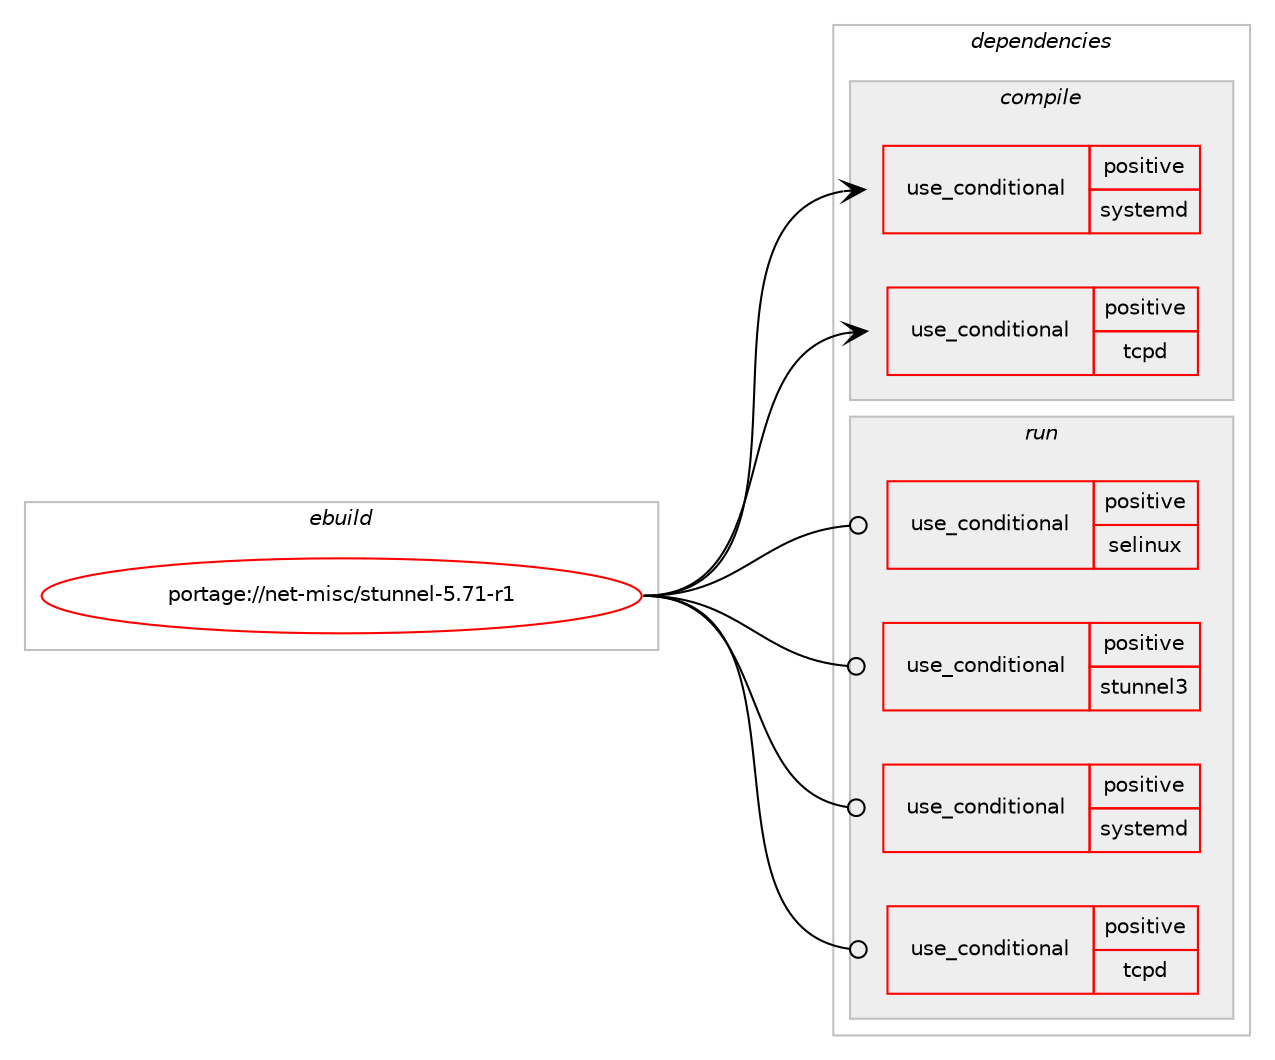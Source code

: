 digraph prolog {

# *************
# Graph options
# *************

newrank=true;
concentrate=true;
compound=true;
graph [rankdir=LR,fontname=Helvetica,fontsize=10,ranksep=1.5];#, ranksep=2.5, nodesep=0.2];
edge  [arrowhead=vee];
node  [fontname=Helvetica,fontsize=10];

# **********
# The ebuild
# **********

subgraph cluster_leftcol {
color=gray;
rank=same;
label=<<i>ebuild</i>>;
id [label="portage://net-misc/stunnel-5.71-r1", color=red, width=4, href="../net-misc/stunnel-5.71-r1.svg"];
}

# ****************
# The dependencies
# ****************

subgraph cluster_midcol {
color=gray;
label=<<i>dependencies</i>>;
subgraph cluster_compile {
fillcolor="#eeeeee";
style=filled;
label=<<i>compile</i>>;
subgraph cond6809 {
dependency10211 [label=<<TABLE BORDER="0" CELLBORDER="1" CELLSPACING="0" CELLPADDING="4"><TR><TD ROWSPAN="3" CELLPADDING="10">use_conditional</TD></TR><TR><TD>positive</TD></TR><TR><TD>systemd</TD></TR></TABLE>>, shape=none, color=red];
# *** BEGIN UNKNOWN DEPENDENCY TYPE (TODO) ***
# dependency10211 -> package_dependency(portage://net-misc/stunnel-5.71-r1,install,no,sys-apps,systemd,none,[,,],any_same_slot,[])
# *** END UNKNOWN DEPENDENCY TYPE (TODO) ***

}
id:e -> dependency10211:w [weight=20,style="solid",arrowhead="vee"];
subgraph cond6810 {
dependency10212 [label=<<TABLE BORDER="0" CELLBORDER="1" CELLSPACING="0" CELLPADDING="4"><TR><TD ROWSPAN="3" CELLPADDING="10">use_conditional</TD></TR><TR><TD>positive</TD></TR><TR><TD>tcpd</TD></TR></TABLE>>, shape=none, color=red];
# *** BEGIN UNKNOWN DEPENDENCY TYPE (TODO) ***
# dependency10212 -> package_dependency(portage://net-misc/stunnel-5.71-r1,install,no,sys-apps,tcp-wrappers,none,[,,],[],[])
# *** END UNKNOWN DEPENDENCY TYPE (TODO) ***

}
id:e -> dependency10212:w [weight=20,style="solid",arrowhead="vee"];
# *** BEGIN UNKNOWN DEPENDENCY TYPE (TODO) ***
# id -> package_dependency(portage://net-misc/stunnel-5.71-r1,install,no,dev-libs,openssl,none,[,,],any_same_slot,[])
# *** END UNKNOWN DEPENDENCY TYPE (TODO) ***

}
subgraph cluster_compileandrun {
fillcolor="#eeeeee";
style=filled;
label=<<i>compile and run</i>>;
}
subgraph cluster_run {
fillcolor="#eeeeee";
style=filled;
label=<<i>run</i>>;
subgraph cond6811 {
dependency10213 [label=<<TABLE BORDER="0" CELLBORDER="1" CELLSPACING="0" CELLPADDING="4"><TR><TD ROWSPAN="3" CELLPADDING="10">use_conditional</TD></TR><TR><TD>positive</TD></TR><TR><TD>selinux</TD></TR></TABLE>>, shape=none, color=red];
# *** BEGIN UNKNOWN DEPENDENCY TYPE (TODO) ***
# dependency10213 -> package_dependency(portage://net-misc/stunnel-5.71-r1,run,no,sec-policy,selinux-stunnel,none,[,,],[],[])
# *** END UNKNOWN DEPENDENCY TYPE (TODO) ***

}
id:e -> dependency10213:w [weight=20,style="solid",arrowhead="odot"];
subgraph cond6812 {
dependency10214 [label=<<TABLE BORDER="0" CELLBORDER="1" CELLSPACING="0" CELLPADDING="4"><TR><TD ROWSPAN="3" CELLPADDING="10">use_conditional</TD></TR><TR><TD>positive</TD></TR><TR><TD>stunnel3</TD></TR></TABLE>>, shape=none, color=red];
# *** BEGIN UNKNOWN DEPENDENCY TYPE (TODO) ***
# dependency10214 -> package_dependency(portage://net-misc/stunnel-5.71-r1,run,no,dev-lang,perl,none,[,,],[],[])
# *** END UNKNOWN DEPENDENCY TYPE (TODO) ***

}
id:e -> dependency10214:w [weight=20,style="solid",arrowhead="odot"];
subgraph cond6813 {
dependency10215 [label=<<TABLE BORDER="0" CELLBORDER="1" CELLSPACING="0" CELLPADDING="4"><TR><TD ROWSPAN="3" CELLPADDING="10">use_conditional</TD></TR><TR><TD>positive</TD></TR><TR><TD>systemd</TD></TR></TABLE>>, shape=none, color=red];
# *** BEGIN UNKNOWN DEPENDENCY TYPE (TODO) ***
# dependency10215 -> package_dependency(portage://net-misc/stunnel-5.71-r1,run,no,sys-apps,systemd,none,[,,],any_same_slot,[])
# *** END UNKNOWN DEPENDENCY TYPE (TODO) ***

}
id:e -> dependency10215:w [weight=20,style="solid",arrowhead="odot"];
subgraph cond6814 {
dependency10216 [label=<<TABLE BORDER="0" CELLBORDER="1" CELLSPACING="0" CELLPADDING="4"><TR><TD ROWSPAN="3" CELLPADDING="10">use_conditional</TD></TR><TR><TD>positive</TD></TR><TR><TD>tcpd</TD></TR></TABLE>>, shape=none, color=red];
# *** BEGIN UNKNOWN DEPENDENCY TYPE (TODO) ***
# dependency10216 -> package_dependency(portage://net-misc/stunnel-5.71-r1,run,no,sys-apps,tcp-wrappers,none,[,,],[],[])
# *** END UNKNOWN DEPENDENCY TYPE (TODO) ***

}
id:e -> dependency10216:w [weight=20,style="solid",arrowhead="odot"];
# *** BEGIN UNKNOWN DEPENDENCY TYPE (TODO) ***
# id -> package_dependency(portage://net-misc/stunnel-5.71-r1,run,no,acct-group,stunnel,none,[,,],[],[])
# *** END UNKNOWN DEPENDENCY TYPE (TODO) ***

# *** BEGIN UNKNOWN DEPENDENCY TYPE (TODO) ***
# id -> package_dependency(portage://net-misc/stunnel-5.71-r1,run,no,acct-user,stunnel,none,[,,],[],[])
# *** END UNKNOWN DEPENDENCY TYPE (TODO) ***

# *** BEGIN UNKNOWN DEPENDENCY TYPE (TODO) ***
# id -> package_dependency(portage://net-misc/stunnel-5.71-r1,run,no,dev-libs,openssl,none,[,,],any_same_slot,[])
# *** END UNKNOWN DEPENDENCY TYPE (TODO) ***

# *** BEGIN UNKNOWN DEPENDENCY TYPE (TODO) ***
# id -> package_dependency(portage://net-misc/stunnel-5.71-r1,run,no,virtual,tmpfiles,none,[,,],[],[])
# *** END UNKNOWN DEPENDENCY TYPE (TODO) ***

}
}

# **************
# The candidates
# **************

subgraph cluster_choices {
rank=same;
color=gray;
label=<<i>candidates</i>>;

}

}
